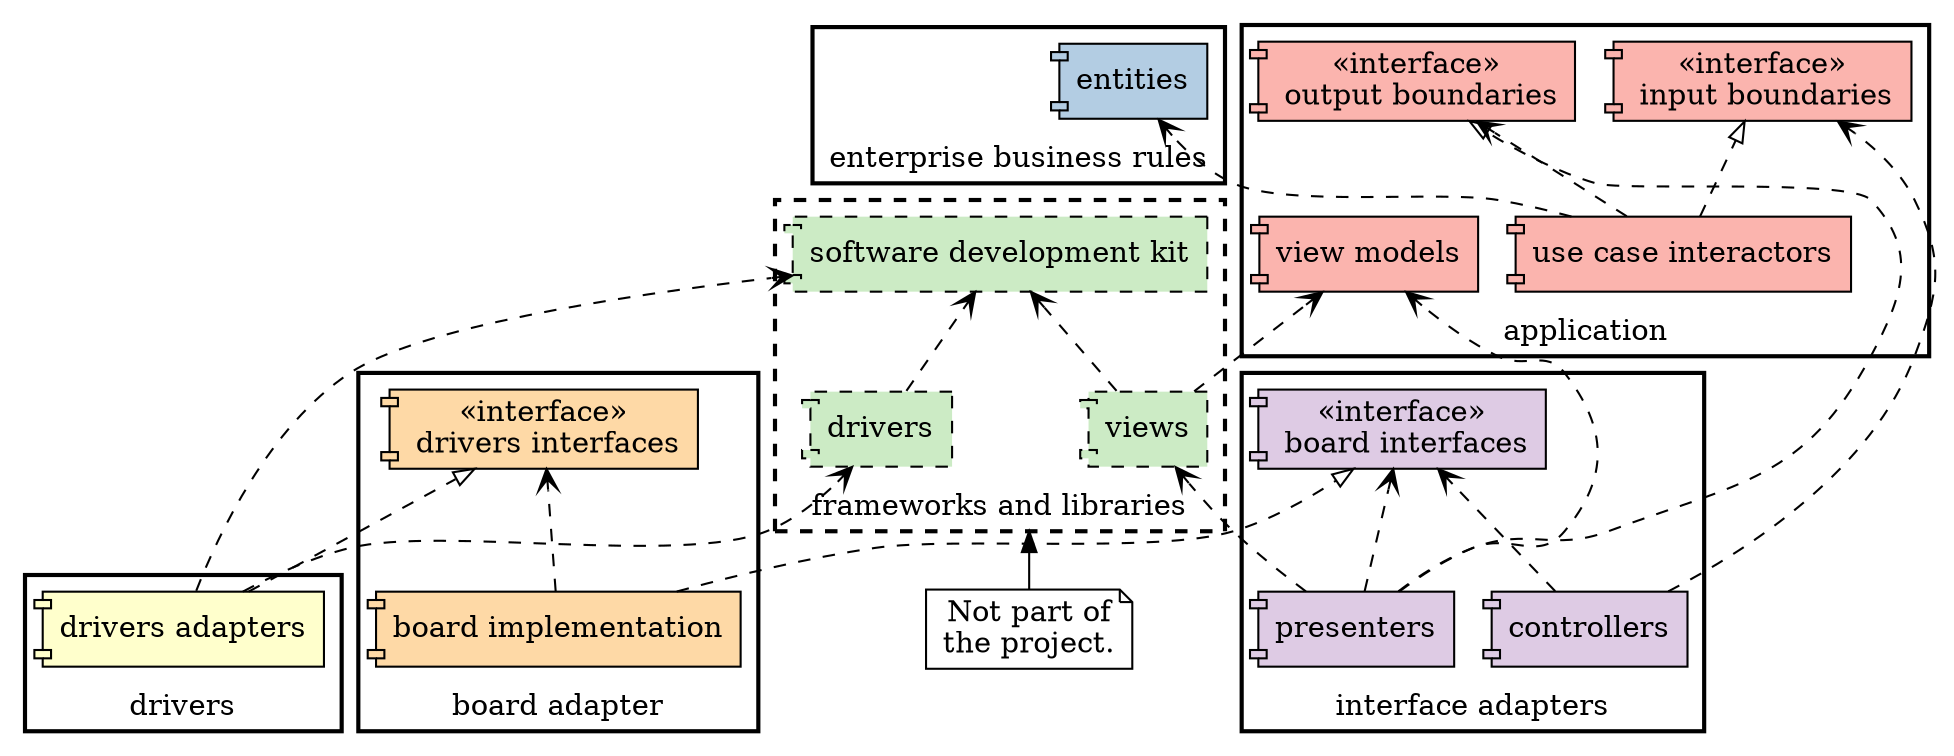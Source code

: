 digraph component_architecture {
  compound=true;
  rankdir="BT";
  style="bold"
  
  node [shape="component"];
  node [colorscheme="pastel16"];
  
    {
        // package 'application'
        node [fillcolor="1", style="filled"];
        
        subgraph cluster_app {
            label = "application";
        
            output_boundaries [label="«interface»\n output boundaries"]
            use_cases [label="use case interactors"]
            input_boundaries [label="«interface»\n input boundaries"]
            view_models [label="view models"];
        }
    }
    
    {
        // package 'enterprise business rules'
        node [fillcolor="2", style="filled"];
        
        subgraph cluster_ebr {
            label = "enterprise business rules";
            entities;
        }
    }
  
    {
        // package 'frameworks and libraries'
        node [fillcolor="3", style="filled, dashed"];
        
        subgraph cluster_thirdparty {
            label = "frameworks and libraries";
            style="bold,dashed";
            thirdparty[shape=point style=invis];
           
            sdk [label="software development kit"]
            drivers [label="drivers"];
            views;
        }
    }
    
    subgraph clusterX_margin
    {
        style=invis
        margin="20.0,0.0"
        n1 [label="Not part of\nthe project.", shape="note"]
        n1 -> thirdparty [lhead="cluster_thirdparty"];
    }
  
    {
        // package 'interface adapters'
        node [fillcolor="4", style="filled"];
        
        subgraph cluster_ia {
            label = "interface adapters";
        
            controllers, presenters;
            board_interfaces [label="«interface»\n board interfaces"];
        };
    }
  
    {
        // package 'board adapter'
        node [fillcolor="5", style="filled"];
        
        subgraph cluster_board {
            label = "board adapter";
        
            driver_interface [label="«interface»\n drivers interfaces"]
            board_impl [label="board implementation"]
        }
    }
  
    {
        // package 'interface adapters'
        node [fillcolor="6", style="filled"];
        
        subgraph cluster_drivers_adapters {
            label = "drivers";
            drivers_adapters [label="drivers adapters"];
        
        };
    }

  
    {
        // associations
        edge [style="dashed"];
        {
            // dependencies
            edge [arrowhead="vee"];
            use_cases -> entities;
            use_cases -> output_boundaries;
            presenters -> board_interfaces;
            presenters -> view_models;
            presenters -> views;
            controllers -> input_boundaries;
            controllers -> board_interfaces;
            board_impl -> driver_interface;
            views -> view_models;
            drivers_adapters -> drivers;
            {views, drivers, drivers_adapters} -> sdk;
        }
        {
            // realizations
            edge [arrowhead="onormal"];
            use_cases -> input_boundaries;
            presenters -> output_boundaries;
            board_impl -> board_interfaces;
            drivers_adapters -> driver_interface;
        }
    }
}

